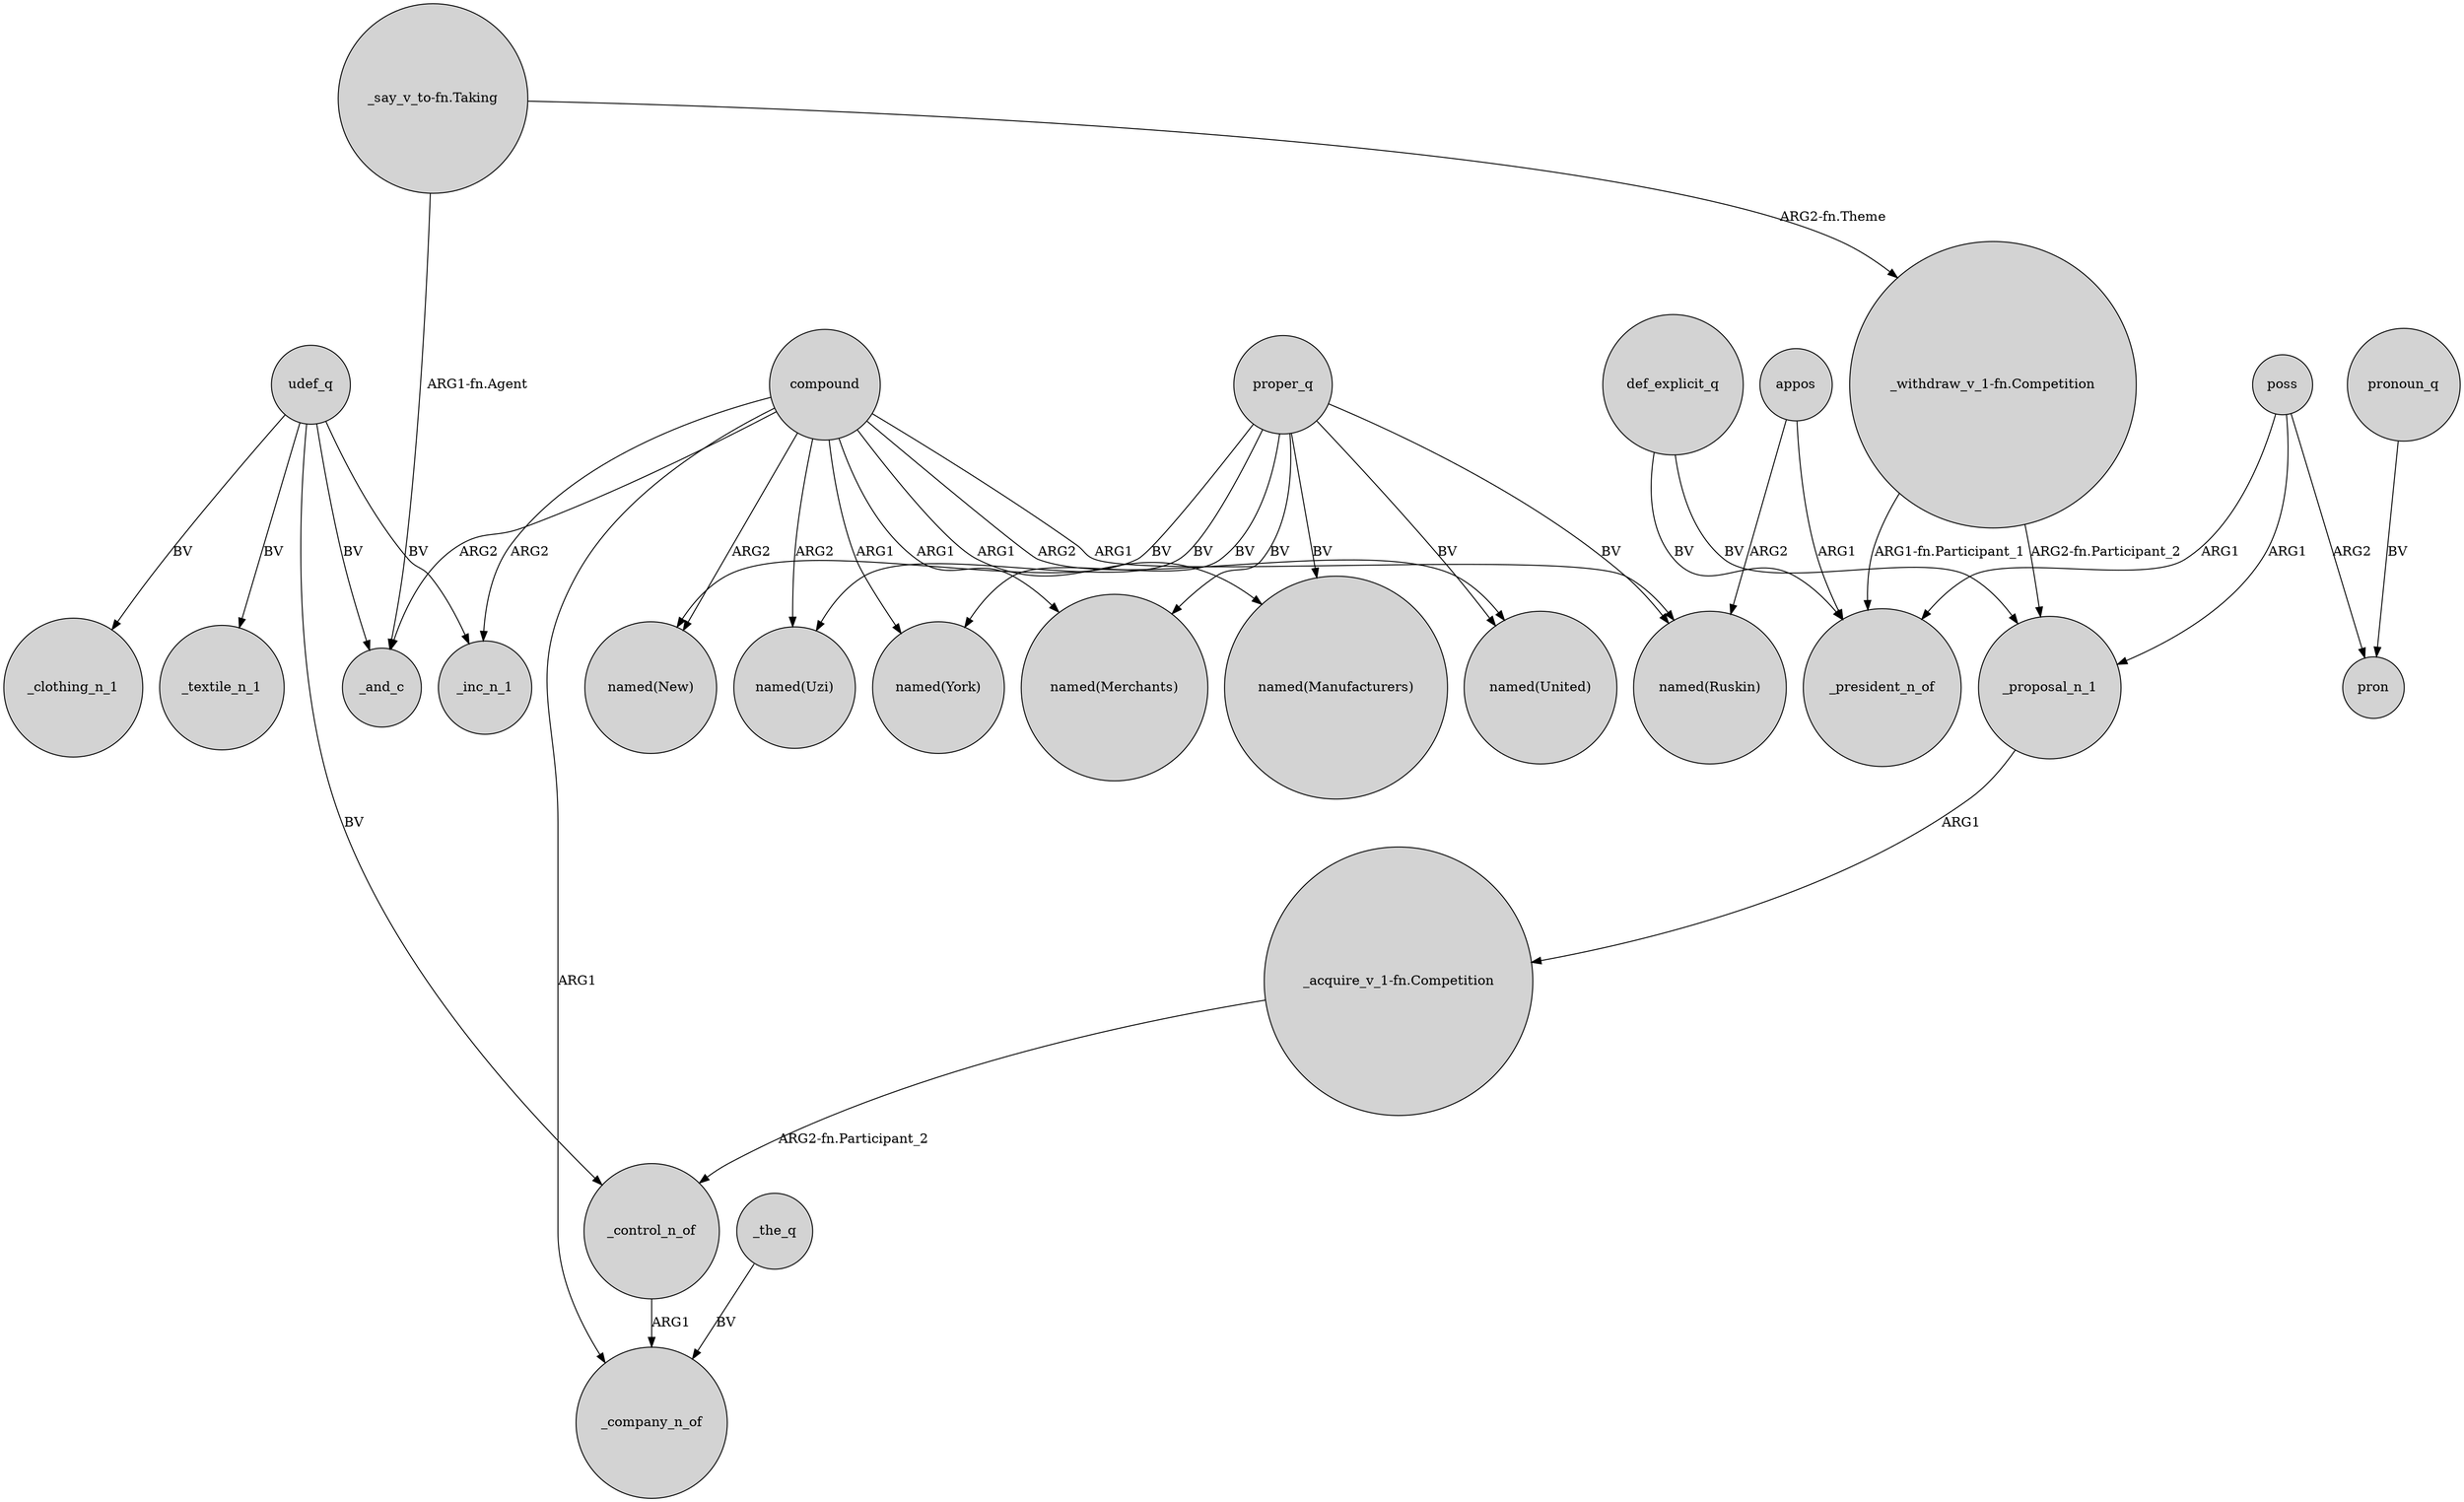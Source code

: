 digraph {
	node [shape=circle style=filled]
	udef_q -> _control_n_of [label=BV]
	compound -> "named(Manufacturers)" [label=ARG1]
	_proposal_n_1 -> "_acquire_v_1-fn.Competition" [label=ARG1]
	udef_q -> _textile_n_1 [label=BV]
	compound -> "named(Uzi)" [label=ARG2]
	compound -> "named(United)" [label=ARG2]
	compound -> "named(New)" [label=ARG2]
	"_withdraw_v_1-fn.Competition" -> _president_n_of [label="ARG1-fn.Participant_1"]
	"_say_v_to-fn.Taking" -> _and_c [label="ARG1-fn.Agent"]
	appos -> "named(Ruskin)" [label=ARG2]
	proper_q -> "named(New)" [label=BV]
	compound -> _company_n_of [label=ARG1]
	"_say_v_to-fn.Taking" -> "_withdraw_v_1-fn.Competition" [label="ARG2-fn.Theme"]
	poss -> _proposal_n_1 [label=ARG1]
	proper_q -> "named(Uzi)" [label=BV]
	udef_q -> _and_c [label=BV]
	poss -> _president_n_of [label=ARG1]
	compound -> _and_c [label=ARG2]
	proper_q -> "named(York)" [label=BV]
	pronoun_q -> pron [label=BV]
	udef_q -> _inc_n_1 [label=BV]
	poss -> pron [label=ARG2]
	compound -> _inc_n_1 [label=ARG2]
	"_acquire_v_1-fn.Competition" -> _control_n_of [label="ARG2-fn.Participant_2"]
	udef_q -> _clothing_n_1 [label=BV]
	proper_q -> "named(United)" [label=BV]
	proper_q -> "named(Merchants)" [label=BV]
	def_explicit_q -> _president_n_of [label=BV]
	_control_n_of -> _company_n_of [label=ARG1]
	compound -> "named(Merchants)" [label=ARG1]
	"_withdraw_v_1-fn.Competition" -> _proposal_n_1 [label="ARG2-fn.Participant_2"]
	proper_q -> "named(Manufacturers)" [label=BV]
	compound -> "named(York)" [label=ARG1]
	compound -> "named(Ruskin)" [label=ARG1]
	def_explicit_q -> _proposal_n_1 [label=BV]
	_the_q -> _company_n_of [label=BV]
	appos -> _president_n_of [label=ARG1]
	proper_q -> "named(Ruskin)" [label=BV]
}
